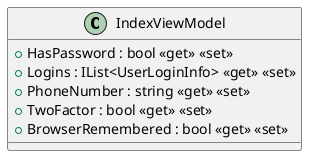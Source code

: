 @startuml
class IndexViewModel {
    + HasPassword : bool <<get>> <<set>>
    + Logins : IList<UserLoginInfo> <<get>> <<set>>
    + PhoneNumber : string <<get>> <<set>>
    + TwoFactor : bool <<get>> <<set>>
    + BrowserRemembered : bool <<get>> <<set>>
}
@enduml
